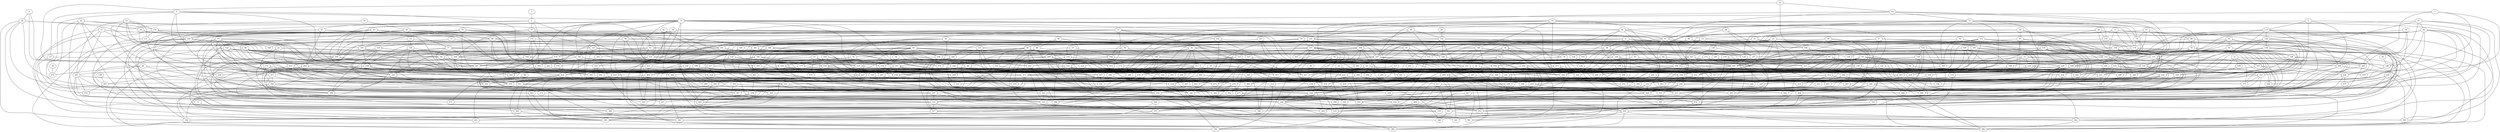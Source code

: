 strict graph "gnp_random_graph(400,0.015)" {
0;
1;
2;
3;
4;
5;
6;
7;
8;
9;
10;
11;
12;
13;
14;
15;
16;
17;
18;
19;
20;
21;
22;
23;
24;
25;
26;
27;
28;
29;
30;
31;
32;
33;
34;
35;
36;
37;
38;
39;
40;
41;
42;
43;
44;
45;
46;
47;
48;
49;
50;
51;
52;
53;
54;
55;
56;
57;
58;
59;
60;
61;
62;
63;
64;
65;
66;
67;
68;
69;
70;
71;
72;
73;
74;
75;
76;
77;
78;
79;
80;
81;
82;
83;
84;
85;
86;
87;
88;
89;
90;
91;
92;
93;
94;
95;
96;
97;
98;
99;
100;
101;
102;
103;
104;
105;
106;
107;
108;
109;
110;
111;
112;
113;
114;
115;
116;
117;
118;
119;
120;
121;
122;
123;
124;
125;
126;
127;
128;
129;
130;
131;
132;
133;
134;
135;
136;
137;
138;
139;
140;
141;
142;
143;
144;
145;
146;
147;
148;
149;
150;
151;
152;
153;
154;
155;
156;
157;
158;
159;
160;
161;
162;
163;
164;
165;
166;
167;
168;
169;
170;
171;
172;
173;
174;
175;
176;
177;
178;
179;
180;
181;
182;
183;
184;
185;
186;
187;
188;
189;
190;
191;
192;
193;
194;
195;
196;
197;
198;
199;
200;
201;
202;
203;
204;
205;
206;
207;
208;
209;
210;
211;
212;
213;
214;
215;
216;
217;
218;
219;
220;
221;
222;
223;
224;
225;
226;
227;
228;
229;
230;
231;
232;
233;
234;
235;
236;
237;
238;
239;
240;
241;
242;
243;
244;
245;
246;
247;
248;
249;
250;
251;
252;
253;
254;
255;
256;
257;
258;
259;
260;
261;
262;
263;
264;
265;
266;
267;
268;
269;
270;
271;
272;
273;
274;
275;
276;
277;
278;
279;
280;
281;
282;
283;
284;
285;
286;
287;
288;
289;
290;
291;
292;
293;
294;
295;
296;
297;
298;
299;
300;
301;
302;
303;
304;
305;
306;
307;
308;
309;
310;
311;
312;
313;
314;
315;
316;
317;
318;
319;
320;
321;
322;
323;
324;
325;
326;
327;
328;
329;
330;
331;
332;
333;
334;
335;
336;
337;
338;
339;
340;
341;
342;
343;
344;
345;
346;
347;
348;
349;
350;
351;
352;
353;
354;
355;
356;
357;
358;
359;
360;
361;
362;
363;
364;
365;
366;
367;
368;
369;
370;
371;
372;
373;
374;
375;
376;
377;
378;
379;
380;
381;
382;
383;
384;
385;
386;
387;
388;
389;
390;
391;
392;
393;
394;
395;
396;
397;
398;
399;
0 -- 326  [is_available=True, prob="1.0"];
0 -- 103  [is_available=True, prob="0.285953927267"];
0 -- 204  [is_available=True, prob="1.0"];
0 -- 141  [is_available=True, prob="1.0"];
0 -- 185  [is_available=True, prob="0.181769653288"];
0 -- 154  [is_available=True, prob="1.0"];
0 -- 94  [is_available=True, prob="0.928180218341"];
1 -- 2  [is_available=True, prob="1.0"];
2 -- 67  [is_available=True, prob="0.625856593053"];
2 -- 37  [is_available=True, prob="0.477421617891"];
2 -- 268  [is_available=True, prob="1.0"];
2 -- 307  [is_available=True, prob="0.272850790663"];
2 -- 340  [is_available=True, prob="1.0"];
3 -- 281  [is_available=True, prob="1.0"];
3 -- 26  [is_available=True, prob="0.659301426988"];
3 -- 276  [is_available=True, prob="0.600372327288"];
4 -- 97  [is_available=True, prob="0.990149889051"];
4 -- 143  [is_available=True, prob="0.13998103098"];
4 -- 284  [is_available=True, prob="0.61536366894"];
4 -- 329  [is_available=True, prob="0.818395078454"];
4 -- 113  [is_available=True, prob="0.544459704828"];
5 -- 27  [is_available=True, prob="0.334064603812"];
5 -- 71  [is_available=True, prob="0.219918281662"];
5 -- 266  [is_available=True, prob="0.512731181327"];
5 -- 397  [is_available=True, prob="1.0"];
5 -- 211  [is_available=True, prob="0.799331825899"];
5 -- 216  [is_available=True, prob="1.0"];
5 -- 283  [is_available=True, prob="1.0"];
6 -- 64  [is_available=True, prob="0.342042495396"];
6 -- 288  [is_available=True, prob="0.6078321791"];
6 -- 98  [is_available=True, prob="0.581330216849"];
6 -- 391  [is_available=True, prob="0.827207442542"];
6 -- 232  [is_available=True, prob="0.901172006913"];
6 -- 137  [is_available=True, prob="1.0"];
6 -- 311  [is_available=True, prob="0.404702866601"];
6 -- 370  [is_available=True, prob="0.145599001102"];
6 -- 183  [is_available=True, prob="0.770503480838"];
6 -- 93  [is_available=True, prob="0.584421660264"];
7 -- 186  [is_available=True, prob="0.308640683374"];
7 -- 300  [is_available=True, prob="0.074773766879"];
7 -- 318  [is_available=True, prob="0.805274294415"];
7 -- 71  [is_available=True, prob="1.0"];
8 -- 290  [is_available=True, prob="0.915089187496"];
8 -- 238  [is_available=True, prob="0.573792166001"];
8 -- 303  [is_available=True, prob="0.648717024302"];
8 -- 178  [is_available=True, prob="0.998195061177"];
8 -- 147  [is_available=True, prob="1.0"];
8 -- 53  [is_available=True, prob="0.229514071121"];
9 -- 360  [is_available=True, prob="0.674180554646"];
10 -- 267  [is_available=True, prob="0.00153800833441"];
10 -- 79  [is_available=True, prob="0.211538990387"];
10 -- 148  [is_available=True, prob="1.0"];
10 -- 245  [is_available=True, prob="0.193738535388"];
10 -- 278  [is_available=True, prob="0.531069528904"];
10 -- 343  [is_available=True, prob="1.0"];
10 -- 379  [is_available=True, prob="1.0"];
10 -- 28  [is_available=True, prob="1.0"];
10 -- 255  [is_available=True, prob="0.829164635501"];
11 -- 121  [is_available=True, prob="0.635415423074"];
11 -- 393  [is_available=True, prob="0.0154745544935"];
12 -- 101  [is_available=True, prob="0.170024795432"];
12 -- 102  [is_available=True, prob="0.314500459589"];
12 -- 137  [is_available=True, prob="0.816760822853"];
12 -- 139  [is_available=True, prob="0.981375260761"];
12 -- 368  [is_available=True, prob="0.871014586179"];
12 -- 86  [is_available=True, prob="0.0403202527673"];
12 -- 311  [is_available=True, prob="0.87724553486"];
12 -- 282  [is_available=True, prob="0.11288350509"];
12 -- 283  [is_available=True, prob="0.31488052715"];
13 -- 257  [is_available=True, prob="0.341122907965"];
13 -- 278  [is_available=True, prob="0.507451910364"];
13 -- 150  [is_available=True, prob="0.757360098832"];
13 -- 396  [is_available=True, prob="1.0"];
13 -- 207  [is_available=True, prob="1.0"];
13 -- 337  [is_available=True, prob="1.0"];
13 -- 370  [is_available=True, prob="1.0"];
13 -- 246  [is_available=True, prob="0.722594141635"];
13 -- 218  [is_available=True, prob="1.0"];
13 -- 253  [is_available=True, prob="1.0"];
14 -- 162  [is_available=True, prob="1.0"];
14 -- 211  [is_available=True, prob="0.41107801702"];
14 -- 72  [is_available=True, prob="0.0181175645433"];
14 -- 74  [is_available=True, prob="0.80570475542"];
14 -- 333  [is_available=True, prob="0.0215639205433"];
14 -- 275  [is_available=True, prob="0.668785403476"];
15 -- 162  [is_available=True, prob="0.0262921490251"];
15 -- 201  [is_available=True, prob="0.622211954245"];
15 -- 177  [is_available=True, prob="0.060411244839"];
15 -- 210  [is_available=True, prob="0.986861890118"];
15 -- 373  [is_available=True, prob="0.0940365867706"];
15 -- 285  [is_available=True, prob="1.0"];
16 -- 342  [is_available=True, prob="1.0"];
16 -- 39  [is_available=True, prob="0.0595970799133"];
17 -- 301  [is_available=True, prob="1.0"];
17 -- 77  [is_available=True, prob="0.0453167258724"];
17 -- 274  [is_available=True, prob="1.0"];
17 -- 374  [is_available=True, prob="1.0"];
17 -- 125  [is_available=True, prob="1.0"];
17 -- 94  [is_available=True, prob="0.153830345617"];
18 -- 128  [is_available=True, prob="0.717685772552"];
18 -- 305  [is_available=True, prob="0.761666887672"];
18 -- 366  [is_available=True, prob="0.58108377806"];
19 -- 64  [is_available=True, prob="1.0"];
19 -- 231  [is_available=True, prob="0.985119011869"];
19 -- 300  [is_available=True, prob="1.0"];
19 -- 243  [is_available=True, prob="1.0"];
19 -- 154  [is_available=True, prob="0.861943294087"];
19 -- 219  [is_available=True, prob="0.450170596048"];
19 -- 252  [is_available=True, prob="0.300606164046"];
19 -- 253  [is_available=True, prob="1.0"];
20 -- 360  [is_available=True, prob="0.731550400573"];
20 -- 353  [is_available=True, prob="0.23766933466"];
20 -- 259  [is_available=True, prob="0.519985835556"];
21 -- 168  [is_available=True, prob="0.598437408817"];
21 -- 209  [is_available=True, prob="0.679072814236"];
21 -- 130  [is_available=True, prob="0.734918079739"];
21 -- 220  [is_available=True, prob="0.0589973669778"];
21 -- 311  [is_available=True, prob="0.579761549517"];
22 -- 208  [is_available=True, prob="1.0"];
22 -- 342  [is_available=True, prob="1.0"];
22 -- 325  [is_available=True, prob="0.0303912656497"];
22 -- 158  [is_available=True, prob="0.88647921678"];
22 -- 263  [is_available=True, prob="0.262304964921"];
23 -- 308  [is_available=True, prob="0.666694524156"];
23 -- 100  [is_available=True, prob="0.816109374203"];
23 -- 175  [is_available=True, prob="1.0"];
24 -- 209  [is_available=True, prob="0.586737732951"];
24 -- 325  [is_available=True, prob="0.798447943551"];
25 -- 226  [is_available=True, prob="0.308520732153"];
25 -- 227  [is_available=True, prob="0.195400624427"];
25 -- 388  [is_available=True, prob="0.283689387412"];
25 -- 166  [is_available=True, prob="0.833176381478"];
25 -- 231  [is_available=True, prob="0.975148748292"];
25 -- 105  [is_available=True, prob="1.0"];
25 -- 175  [is_available=True, prob="0.0851985894466"];
25 -- 152  [is_available=True, prob="0.397417240613"];
25 -- 185  [is_available=True, prob="1.0"];
25 -- 239  [is_available=True, prob="0.386415419935"];
25 -- 221  [is_available=True, prob="0.636799564277"];
26 -- 385  [is_available=True, prob="0.0568341572374"];
26 -- 197  [is_available=True, prob="0.27906086685"];
26 -- 330  [is_available=True, prob="0.821850398363"];
26 -- 398  [is_available=True, prob="0.756182538572"];
26 -- 336  [is_available=True, prob="0.261859830537"];
26 -- 29  [is_available=True, prob="0.638373652149"];
27 -- 210  [is_available=True, prob="1.0"];
27 -- 394  [is_available=True, prob="1.0"];
28 -- 312  [is_available=True, prob="0.292787527648"];
28 -- 90  [is_available=True, prob="0.147278096949"];
28 -- 87  [is_available=True, prob="0.88607849719"];
29 -- 152  [is_available=True, prob="0.128162083599"];
29 -- 86  [is_available=True, prob="0.0199082523046"];
30 -- 88  [is_available=True, prob="0.362108931925"];
30 -- 139  [is_available=True, prob="0.103345492253"];
30 -- 366  [is_available=True, prob="0.653608675724"];
30 -- 54  [is_available=True, prob="0.672525220387"];
31 -- 280  [is_available=True, prob="0.0281577218882"];
31 -- 344  [is_available=True, prob="1.0"];
31 -- 355  [is_available=True, prob="0.882621845424"];
31 -- 199  [is_available=True, prob="0.337138723352"];
32 -- 279  [is_available=True, prob="0.538440016854"];
32 -- 107  [is_available=True, prob="1.0"];
32 -- 165  [is_available=True, prob="0.310990707564"];
32 -- 111  [is_available=True, prob="0.616016138668"];
33 -- 130  [is_available=True, prob="0.439757920721"];
33 -- 35  [is_available=True, prob="1.0"];
33 -- 393  [is_available=True, prob="1.0"];
33 -- 203  [is_available=True, prob="0.388614405837"];
33 -- 77  [is_available=True, prob="0.460065579879"];
33 -- 302  [is_available=True, prob="1.0"];
33 -- 115  [is_available=True, prob="0.0789682004982"];
33 -- 148  [is_available=True, prob="0.540136395754"];
33 -- 91  [is_available=True, prob="1.0"];
34 -- 60  [is_available=True, prob="0.0178240166808"];
35 -- 355  [is_available=True, prob="0.641499532911"];
35 -- 166  [is_available=True, prob="0.130864222886"];
35 -- 331  [is_available=True, prob="0.776810789935"];
35 -- 270  [is_available=True, prob="0.166607284508"];
35 -- 345  [is_available=True, prob="0.959573752372"];
36 -- 131  [is_available=True, prob="0.606596138186"];
36 -- 200  [is_available=True, prob="0.495991208265"];
36 -- 330  [is_available=True, prob="0.668197382406"];
36 -- 305  [is_available=True, prob="0.14630856501"];
36 -- 53  [is_available=True, prob="0.967936395447"];
36 -- 95  [is_available=True, prob="1.0"];
36 -- 223  [is_available=True, prob="0.248732540909"];
37 -- 295  [is_available=True, prob="0.724527895843"];
37 -- 205  [is_available=True, prob="0.0381296868797"];
37 -- 110  [is_available=True, prob="0.121630428057"];
37 -- 208  [is_available=True, prob="0.722456483218"];
37 -- 185  [is_available=True, prob="0.398972905596"];
38 -- 307  [is_available=True, prob="0.440207140433"];
39 -- 272  [is_available=True, prob="0.996317057388"];
39 -- 140  [is_available=True, prob="0.816064086396"];
39 -- 214  [is_available=True, prob="0.953882525963"];
39 -- 91  [is_available=True, prob="1.0"];
39 -- 124  [is_available=True, prob="0.532922220721"];
39 -- 285  [is_available=True, prob="0.39011756763"];
39 -- 255  [is_available=True, prob="0.619325193004"];
40 -- 41  [is_available=True, prob="0.11391589663"];
40 -- 313  [is_available=True, prob="0.457798440879"];
40 -- 247  [is_available=True, prob="0.54861778494"];
40 -- 85  [is_available=True, prob="0.711081097061"];
40 -- 153  [is_available=True, prob="0.483964821698"];
41 -- 168  [is_available=True, prob="1.0"];
41 -- 241  [is_available=True, prob="0.129880321721"];
41 -- 181  [is_available=True, prob="0.545816278782"];
41 -- 229  [is_available=True, prob="0.890391679629"];
42 -- 131  [is_available=True, prob="1.0"];
42 -- 133  [is_available=True, prob="0.706209844349"];
42 -- 364  [is_available=True, prob="0.0115384011034"];
42 -- 337  [is_available=True, prob="0.823519539129"];
42 -- 274  [is_available=True, prob="0.757753081929"];
42 -- 157  [is_available=True, prob="0.108608098359"];
42 -- 350  [is_available=True, prob="1.0"];
43 -- 296  [is_available=True, prob="1.0"];
43 -- 161  [is_available=True, prob="1.0"];
43 -- 245  [is_available=True, prob="0.867174356896"];
44 -- 176  [is_available=True, prob="0.320298727795"];
44 -- 97  [is_available=True, prob="0.925428576989"];
44 -- 107  [is_available=True, prob="0.360278557897"];
44 -- 236  [is_available=True, prob="0.639647412166"];
44 -- 254  [is_available=True, prob="0.582841807354"];
45 -- 129  [is_available=True, prob="0.327387337374"];
45 -- 300  [is_available=True, prob="0.224815958394"];
45 -- 239  [is_available=True, prob="0.753851613636"];
45 -- 50  [is_available=True, prob="1.0"];
45 -- 275  [is_available=True, prob="0.927341516426"];
45 -- 314  [is_available=True, prob="0.0448722274205"];
45 -- 156  [is_available=True, prob="0.11479610251"];
46 -- 160  [is_available=True, prob="0.358323335909"];
46 -- 164  [is_available=True, prob="1.0"];
46 -- 200  [is_available=True, prob="0.628888298915"];
46 -- 212  [is_available=True, prob="0.843217944603"];
46 -- 247  [is_available=True, prob="0.593324804691"];
46 -- 349  [is_available=True, prob="0.426191985643"];
47 -- 48  [is_available=True, prob="1.0"];
47 -- 153  [is_available=True, prob="0.192478827115"];
47 -- 60  [is_available=True, prob="1.0"];
47 -- 94  [is_available=True, prob="0.628400399294"];
47 -- 79  [is_available=True, prob="0.648942197185"];
48 -- 168  [is_available=True, prob="0.997137443531"];
48 -- 195  [is_available=True, prob="0.898029613003"];
48 -- 76  [is_available=True, prob="1.0"];
48 -- 325  [is_available=True, prob="1.0"];
49 -- 274  [is_available=True, prob="0.811836765833"];
50 -- 228  [is_available=True, prob="0.0414790900748"];
50 -- 188  [is_available=True, prob="1.0"];
51 -- 131  [is_available=True, prob="0.386620831408"];
51 -- 69  [is_available=True, prob="0.152493180325"];
51 -- 295  [is_available=True, prob="0.0386126212519"];
51 -- 237  [is_available=True, prob="0.72299409229"];
51 -- 399  [is_available=True, prob="0.79464748816"];
51 -- 305  [is_available=True, prob="0.746376074547"];
52 -- 65  [is_available=True, prob="0.423168144226"];
52 -- 196  [is_available=True, prob="1.0"];
52 -- 281  [is_available=True, prob="0.396142795252"];
53 -- 294  [is_available=True, prob="0.418008113297"];
53 -- 135  [is_available=True, prob="0.67490193293"];
53 -- 312  [is_available=True, prob="0.874580683591"];
53 -- 156  [is_available=True, prob="1.0"];
54 -- 162  [is_available=True, prob="1.0"];
54 -- 70  [is_available=True, prob="0.841225011984"];
54 -- 135  [is_available=True, prob="0.0231326213135"];
54 -- 297  [is_available=True, prob="0.907699834191"];
54 -- 170  [is_available=True, prob="1.0"];
54 -- 341  [is_available=True, prob="0.732422166061"];
54 -- 244  [is_available=True, prob="0.427923661118"];
54 -- 222  [is_available=True, prob="0.298452988332"];
54 -- 152  [is_available=True, prob="0.576142773265"];
54 -- 281  [is_available=True, prob="0.100813052338"];
54 -- 60  [is_available=True, prob="0.946562655637"];
54 -- 245  [is_available=True, prob="0.697238779617"];
55 -- 68  [is_available=True, prob="1.0"];
55 -- 133  [is_available=True, prob="0.00289715820426"];
55 -- 202  [is_available=True, prob="0.769385816574"];
55 -- 151  [is_available=True, prob="0.23192139443"];
55 -- 301  [is_available=True, prob="0.173340546792"];
55 -- 343  [is_available=True, prob="1.0"];
56 -- 226  [is_available=True, prob="1.0"];
56 -- 331  [is_available=True, prob="0.912305744095"];
56 -- 254  [is_available=True, prob="0.759952915356"];
56 -- 95  [is_available=True, prob="0.65726122759"];
57 -- 194  [is_available=True, prob="1.0"];
57 -- 293  [is_available=True, prob="0.530810879836"];
57 -- 390  [is_available=True, prob="1.0"];
58 -- 186  [is_available=True, prob="0.887297358203"];
59 -- 115  [is_available=True, prob="0.0446476396201"];
59 -- 70  [is_available=True, prob="1.0"];
59 -- 359  [is_available=True, prob="1.0"];
59 -- 210  [is_available=True, prob="0.965731795567"];
59 -- 307  [is_available=True, prob="0.1411298635"];
59 -- 123  [is_available=True, prob="0.0284607572508"];
59 -- 317  [is_available=True, prob="0.613391395377"];
60 -- 323  [is_available=True, prob="0.422863036271"];
60 -- 263  [is_available=True, prob="1.0"];
60 -- 116  [is_available=True, prob="0.49996636006"];
60 -- 277  [is_available=True, prob="1.0"];
60 -- 247  [is_available=True, prob="0.741481281958"];
60 -- 380  [is_available=True, prob="0.675627465443"];
61 -- 288  [is_available=True, prob="0.831360934782"];
61 -- 316  [is_available=True, prob="0.300193831569"];
61 -- 350  [is_available=True, prob="0.470810735008"];
62 -- 194  [is_available=True, prob="0.966517229803"];
62 -- 180  [is_available=True, prob="0.53145478586"];
62 -- 238  [is_available=True, prob="0.802882027644"];
62 -- 198  [is_available=True, prob="1.0"];
63 -- 200  [is_available=True, prob="0.199650117993"];
63 -- 170  [is_available=True, prob="0.866555430063"];
63 -- 363  [is_available=True, prob="0.929020229223"];
63 -- 210  [is_available=True, prob="0.932266737471"];
63 -- 181  [is_available=True, prob="1.0"];
63 -- 86  [is_available=True, prob="0.755533750897"];
63 -- 285  [is_available=True, prob="0.643205885088"];
63 -- 351  [is_available=True, prob="0.471506708307"];
64 -- 329  [is_available=True, prob="0.19533473218"];
64 -- 243  [is_available=True, prob="0.157862616473"];
65 -- 97  [is_available=True, prob="0.373459076892"];
65 -- 164  [is_available=True, prob="0.935779928399"];
65 -- 73  [is_available=True, prob="1.0"];
65 -- 228  [is_available=True, prob="0.817713447018"];
65 -- 319  [is_available=True, prob="0.161949336372"];
66 -- 234  [is_available=True, prob="1.0"];
66 -- 367  [is_available=True, prob="1.0"];
66 -- 274  [is_available=True, prob="0.110213271321"];
66 -- 239  [is_available=True, prob="0.313246376237"];
67 -- 262  [is_available=True, prob="1.0"];
67 -- 135  [is_available=True, prob="0.515127441466"];
67 -- 395  [is_available=True, prob="0.978555571227"];
67 -- 140  [is_available=True, prob="0.215106445259"];
67 -- 174  [is_available=True, prob="0.012303285349"];
67 -- 116  [is_available=True, prob="0.346836517776"];
68 -- 320  [is_available=True, prob="0.298848805992"];
68 -- 200  [is_available=True, prob="0.976481895729"];
68 -- 393  [is_available=True, prob="0.667337273672"];
68 -- 106  [is_available=True, prob="0.897596010287"];
68 -- 212  [is_available=True, prob="1.0"];
68 -- 202  [is_available=True, prob="0.6455218973"];
68 -- 94  [is_available=True, prob="0.570573684399"];
68 -- 223  [is_available=True, prob="0.804805502252"];
69 -- 352  [is_available=True, prob="0.403743465146"];
69 -- 193  [is_available=True, prob="1.0"];
69 -- 356  [is_available=True, prob="1.0"];
69 -- 225  [is_available=True, prob="0.97655454724"];
69 -- 308  [is_available=True, prob="0.817487071744"];
69 -- 86  [is_available=True, prob="0.833539373685"];
69 -- 186  [is_available=True, prob="0.863895150147"];
69 -- 155  [is_available=True, prob="0.474930982133"];
69 -- 287  [is_available=True, prob="1.0"];
70 -- 385  [is_available=True, prob="0.655023103502"];
70 -- 250  [is_available=True, prob="1.0"];
70 -- 229  [is_available=True, prob="1.0"];
71 -- 99  [is_available=True, prob="0.57683827231"];
71 -- 292  [is_available=True, prob="1.0"];
71 -- 262  [is_available=True, prob="0.284741341953"];
71 -- 275  [is_available=True, prob="0.748600162809"];
71 -- 265  [is_available=True, prob="0.483768512868"];
71 -- 234  [is_available=True, prob="0.987565971105"];
71 -- 108  [is_available=True, prob="0.77340668886"];
71 -- 178  [is_available=True, prob="0.543546034763"];
71 -- 195  [is_available=True, prob="0.854844670348"];
71 -- 84  [is_available=True, prob="0.242151037544"];
71 -- 268  [is_available=True, prob="0.523556919201"];
71 -- 376  [is_available=True, prob="1.0"];
71 -- 219  [is_available=True, prob="0.815258012617"];
71 -- 286  [is_available=True, prob="0.93613602945"];
71 -- 293  [is_available=True, prob="0.0977387738945"];
72 -- 193  [is_available=True, prob="0.0029443618893"];
72 -- 271  [is_available=True, prob="1.0"];
72 -- 177  [is_available=True, prob="1.0"];
72 -- 82  [is_available=True, prob="1.0"];
72 -- 286  [is_available=True, prob="1.0"];
73 -- 235  [is_available=True, prob="0.902061780766"];
73 -- 228  [is_available=True, prob="0.49006673602"];
73 -- 165  [is_available=True, prob="0.50874514242"];
73 -- 362  [is_available=True, prob="1.0"];
73 -- 139  [is_available=True, prob="0.110563176817"];
73 -- 79  [is_available=True, prob="0.822304698162"];
73 -- 176  [is_available=True, prob="1.0"];
73 -- 147  [is_available=True, prob="0.003070314887"];
73 -- 84  [is_available=True, prob="0.0226130193133"];
73 -- 245  [is_available=True, prob="0.124249577462"];
73 -- 125  [is_available=True, prob="0.0181277850164"];
74 -- 163  [is_available=True, prob="1.0"];
74 -- 266  [is_available=True, prob="0.739318992606"];
74 -- 303  [is_available=True, prob="0.897129325532"];
74 -- 144  [is_available=True, prob="0.192780734746"];
74 -- 246  [is_available=True, prob="1.0"];
74 -- 157  [is_available=True, prob="0.916462064815"];
75 -- 97  [is_available=True, prob="0.159129070414"];
75 -- 195  [is_available=True, prob="0.350170332749"];
75 -- 229  [is_available=True, prob="0.823594978082"];
75 -- 161  [is_available=True, prob="0.525026431936"];
75 -- 363  [is_available=True, prob="0.929534081921"];
75 -- 365  [is_available=True, prob="0.86529846971"];
75 -- 312  [is_available=True, prob="1.0"];
76 -- 130  [is_available=True, prob="0.328752071586"];
76 -- 135  [is_available=True, prob="0.653033701695"];
76 -- 137  [is_available=True, prob="0.488972127246"];
76 -- 362  [is_available=True, prob="0.97372635938"];
76 -- 237  [is_available=True, prob="0.26166043518"];
77 -- 99  [is_available=True, prob="0.0612195393565"];
77 -- 234  [is_available=True, prob="0.589970390424"];
77 -- 333  [is_available=True, prob="0.661725323529"];
77 -- 286  [is_available=True, prob="1.0"];
77 -- 219  [is_available=True, prob="0.295204055343"];
77 -- 190  [is_available=True, prob="0.858353733633"];
78 -- 312  [is_available=True, prob="0.0697233157072"];
78 -- 352  [is_available=True, prob="0.588134721562"];
78 -- 101  [is_available=True, prob="0.834436835846"];
78 -- 390  [is_available=True, prob="1.0"];
79 -- 162  [is_available=True, prob="1.0"];
79 -- 178  [is_available=True, prob="0.789133095241"];
79 -- 201  [is_available=True, prob="0.943975867887"];
80 -- 104  [is_available=True, prob="0.538594952815"];
80 -- 194  [is_available=True, prob="1.0"];
80 -- 187  [is_available=True, prob="1.0"];
80 -- 124  [is_available=True, prob="0.745597868155"];
81 -- 380  [is_available=True, prob="0.96754069052"];
81 -- 267  [is_available=True, prob="0.735745795932"];
81 -- 140  [is_available=True, prob="0.00839431196241"];
81 -- 397  [is_available=True, prob="0.180933914999"];
81 -- 326  [is_available=True, prob="0.89559685219"];
82 -- 219  [is_available=True, prob="0.24726543542"];
82 -- 230  [is_available=True, prob="0.864188828876"];
82 -- 327  [is_available=True, prob="0.559203210411"];
83 -- 129  [is_available=True, prob="0.599346990859"];
83 -- 197  [is_available=True, prob="0.564077245155"];
83 -- 198  [is_available=True, prob="0.176177223341"];
83 -- 289  [is_available=True, prob="0.849614225291"];
83 -- 330  [is_available=True, prob="0.362350379047"];
83 -- 396  [is_available=True, prob="0.865144332317"];
83 -- 237  [is_available=True, prob="1.0"];
83 -- 209  [is_available=True, prob="0.618875534836"];
83 -- 278  [is_available=True, prob="0.185053352906"];
83 -- 283  [is_available=True, prob="0.72475022525"];
84 -- 288  [is_available=True, prob="1.0"];
84 -- 97  [is_available=True, prob="1.0"];
84 -- 386  [is_available=True, prob="0.928461136795"];
84 -- 357  [is_available=True, prob="0.333368917702"];
84 -- 108  [is_available=True, prob="1.0"];
84 -- 233  [is_available=True, prob="1.0"];
85 -- 291  [is_available=True, prob="0.407711246034"];
85 -- 266  [is_available=True, prob="0.504705061234"];
85 -- 109  [is_available=True, prob="0.700180912954"];
85 -- 206  [is_available=True, prob="0.0984030876962"];
85 -- 387  [is_available=True, prob="1.0"];
86 -- 161  [is_available=True, prob="0.44581355079"];
86 -- 163  [is_available=True, prob="0.346649854694"];
86 -- 201  [is_available=True, prob="0.255615813298"];
86 -- 394  [is_available=True, prob="1.0"];
86 -- 316  [is_available=True, prob="0.735686817671"];
86 -- 159  [is_available=True, prob="0.205326382291"];
87 -- 280  [is_available=True, prob="0.844397237229"];
87 -- 164  [is_available=True, prob="1.0"];
87 -- 154  [is_available=True, prob="0.643301979183"];
87 -- 174  [is_available=True, prob="0.0560586619378"];
88 -- 120  [is_available=True, prob="0.156724586889"];
88 -- 395  [is_available=True, prob="0.264375789485"];
88 -- 205  [is_available=True, prob="0.250581162642"];
88 -- 317  [is_available=True, prob="0.871059306206"];
89 -- 124  [is_available=True, prob="0.160849507078"];
90 -- 388  [is_available=True, prob="0.520701853388"];
90 -- 196  [is_available=True, prob="1.0"];
90 -- 98  [is_available=True, prob="1.0"];
90 -- 147  [is_available=True, prob="1.0"];
91 -- 170  [is_available=True, prob="0.242579118058"];
91 -- 309  [is_available=True, prob="0.647612147315"];
91 -- 183  [is_available=True, prob="1.0"];
91 -- 184  [is_available=True, prob="0.152695145358"];
91 -- 189  [is_available=True, prob="0.858701453753"];
92 -- 192  [is_available=True, prob="0.948569341044"];
92 -- 226  [is_available=True, prob="0.243132717615"];
92 -- 207  [is_available=True, prob="1.0"];
93 -- 273  [is_available=True, prob="1.0"];
93 -- 186  [is_available=True, prob="0.475762197741"];
93 -- 242  [is_available=True, prob="1.0"];
94 -- 321  [is_available=True, prob="0.288938250064"];
94 -- 290  [is_available=True, prob="0.690559625791"];
94 -- 300  [is_available=True, prob="0.329716783437"];
94 -- 311  [is_available=True, prob="0.506212905178"];
95 -- 108  [is_available=True, prob="0.828662741249"];
95 -- 399  [is_available=True, prob="0.234340461576"];
95 -- 213  [is_available=True, prob="0.31444490258"];
95 -- 374  [is_available=True, prob="1.0"];
95 -- 319  [is_available=True, prob="0.372490420093"];
95 -- 190  [is_available=True, prob="0.760550505425"];
95 -- 127  [is_available=True, prob="0.603813173512"];
96 -- 359  [is_available=True, prob="1.0"];
96 -- 351  [is_available=True, prob="0.590368988951"];
97 -- 160  [is_available=True, prob="1.0"];
97 -- 323  [is_available=True, prob="0.209986522112"];
97 -- 165  [is_available=True, prob="0.680402338779"];
97 -- 296  [is_available=True, prob="1.0"];
97 -- 106  [is_available=True, prob="0.172969959434"];
97 -- 305  [is_available=True, prob="1.0"];
98 -- 258  [is_available=True, prob="1.0"];
98 -- 271  [is_available=True, prob="0.657725142983"];
98 -- 144  [is_available=True, prob="0.702019516525"];
98 -- 145  [is_available=True, prob="1.0"];
98 -- 159  [is_available=True, prob="0.0603827817185"];
99 -- 193  [is_available=True, prob="0.046274200837"];
99 -- 387  [is_available=True, prob="0.166298483948"];
99 -- 101  [is_available=True, prob="0.212368038217"];
99 -- 358  [is_available=True, prob="1.0"];
99 -- 330  [is_available=True, prob="0.964972767486"];
99 -- 239  [is_available=True, prob="0.166080211746"];
99 -- 154  [is_available=True, prob="0.105233312199"];
99 -- 316  [is_available=True, prob="0.436700297139"];
100 -- 258  [is_available=True, prob="0.897118689176"];
100 -- 227  [is_available=True, prob="0.126012817755"];
100 -- 389  [is_available=True, prob="0.953554968473"];
100 -- 208  [is_available=True, prob="0.240524071356"];
100 -- 370  [is_available=True, prob="0.168421825859"];
101 -- 295  [is_available=True, prob="0.774952562125"];
101 -- 327  [is_available=True, prob="1.0"];
101 -- 108  [is_available=True, prob="0.070652601159"];
101 -- 239  [is_available=True, prob="0.645537006496"];
101 -- 204  [is_available=True, prob="1.0"];
101 -- 245  [is_available=True, prob="0.827263587296"];
101 -- 361  [is_available=True, prob="0.522093055441"];
101 -- 249  [is_available=True, prob="0.23367464505"];
101 -- 396  [is_available=True, prob="0.0155032315145"];
101 -- 381  [is_available=True, prob="0.625705539324"];
102 -- 104  [is_available=True, prob="0.970403952014"];
102 -- 265  [is_available=True, prob="0.0315269181059"];
102 -- 318  [is_available=True, prob="0.598668671202"];
102 -- 174  [is_available=True, prob="0.0854701958822"];
103 -- 392  [is_available=True, prob="0.667678076088"];
103 -- 258  [is_available=True, prob="0.177118069861"];
103 -- 259  [is_available=True, prob="0.334120570134"];
103 -- 158  [is_available=True, prob="1.0"];
104 -- 289  [is_available=True, prob="0.722677290425"];
104 -- 292  [is_available=True, prob="0.692891834042"];
104 -- 361  [is_available=True, prob="0.00163139877173"];
104 -- 139  [is_available=True, prob="0.184530119921"];
104 -- 204  [is_available=True, prob="0.0419959696293"];
104 -- 239  [is_available=True, prob="0.660611612111"];
104 -- 210  [is_available=True, prob="0.465843714647"];
105 -- 208  [is_available=True, prob="0.489671040266"];
106 -- 209  [is_available=True, prob="1.0"];
106 -- 337  [is_available=True, prob="0.138460646764"];
106 -- 249  [is_available=True, prob="1.0"];
106 -- 383  [is_available=True, prob="0.615231784786"];
107 -- 321  [is_available=True, prob="0.9309355127"];
107 -- 168  [is_available=True, prob="1.0"];
107 -- 310  [is_available=True, prob="1.0"];
107 -- 253  [is_available=True, prob="1.0"];
108 -- 394  [is_available=True, prob="0.443930647099"];
109 -- 169  [is_available=True, prob="1.0"];
109 -- 302  [is_available=True, prob="0.832587658204"];
109 -- 209  [is_available=True, prob="1.0"];
109 -- 245  [is_available=True, prob="0.800218942724"];
109 -- 159  [is_available=True, prob="0.518890676249"];
110 -- 111  [is_available=True, prob="0.290107057465"];
110 -- 114  [is_available=True, prob="1.0"];
110 -- 309  [is_available=True, prob="0.998787694801"];
110 -- 343  [is_available=True, prob="1.0"];
110 -- 250  [is_available=True, prob="0.0647764830086"];
110 -- 158  [is_available=True, prob="1.0"];
111 -- 270  [is_available=True, prob="0.405052733287"];
111 -- 147  [is_available=True, prob="0.70218248482"];
111 -- 280  [is_available=True, prob="0.507381321783"];
111 -- 382  [is_available=True, prob="0.536503932899"];
111 -- 341  [is_available=True, prob="0.0218635901581"];
112 -- 115  [is_available=True, prob="0.105746008346"];
112 -- 361  [is_available=True, prob="1.0"];
112 -- 175  [is_available=True, prob="0.824854570214"];
112 -- 242  [is_available=True, prob="0.564689506639"];
112 -- 307  [is_available=True, prob="0.541457417115"];
112 -- 380  [is_available=True, prob="0.0713177070439"];
112 -- 286  [is_available=True, prob="0.245024608384"];
113 -- 128  [is_available=True, prob="0.643327685601"];
113 -- 193  [is_available=True, prob="0.0923702444465"];
113 -- 130  [is_available=True, prob="0.583090063566"];
113 -- 259  [is_available=True, prob="0.177581246995"];
113 -- 164  [is_available=True, prob="0.980415718098"];
113 -- 362  [is_available=True, prob="0.99634159175"];
113 -- 399  [is_available=True, prob="0.330463571223"];
113 -- 313  [is_available=True, prob="0.977550986407"];
114 -- 130  [is_available=True, prob="0.716388268552"];
114 -- 392  [is_available=True, prob="1.0"];
114 -- 394  [is_available=True, prob="1.0"];
114 -- 306  [is_available=True, prob="0.829659883206"];
114 -- 147  [is_available=True, prob="0.344388974606"];
114 -- 180  [is_available=True, prob="0.996061080397"];
114 -- 379  [is_available=True, prob="0.986594094967"];
115 -- 155  [is_available=True, prob="0.614661367104"];
115 -- 392  [is_available=True, prob="0.536127135049"];
115 -- 234  [is_available=True, prob="1.0"];
115 -- 395  [is_available=True, prob="0.513159821631"];
115 -- 333  [is_available=True, prob="0.696352316989"];
115 -- 239  [is_available=True, prob="1.0"];
115 -- 273  [is_available=True, prob="0.348143469506"];
115 -- 211  [is_available=True, prob="0.570661776618"];
115 -- 251  [is_available=True, prob="0.402043746027"];
116 -- 338  [is_available=True, prob="0.1295235383"];
116 -- 350  [is_available=True, prob="0.145199611098"];
117 -- 265  [is_available=True, prob="0.697667134613"];
117 -- 391  [is_available=True, prob="0.660422733638"];
117 -- 276  [is_available=True, prob="0.327492835772"];
117 -- 353  [is_available=True, prob="1.0"];
117 -- 308  [is_available=True, prob="0.198296685635"];
118 -- 177  [is_available=True, prob="0.06697794539"];
118 -- 354  [is_available=True, prob="1.0"];
118 -- 157  [is_available=True, prob="0.512510679895"];
118 -- 190  [is_available=True, prob="0.605002596297"];
118 -- 341  [is_available=True, prob="1.0"];
119 -- 291  [is_available=True, prob="0.0318698536133"];
119 -- 260  [is_available=True, prob="0.3204601255"];
119 -- 231  [is_available=True, prob="0.382743487386"];
119 -- 304  [is_available=True, prob="0.810504516545"];
119 -- 184  [is_available=True, prob="1.0"];
119 -- 275  [is_available=True, prob="0.713460012926"];
119 -- 120  [is_available=True, prob="0.549075225199"];
120 -- 212  [is_available=True, prob="0.290778684831"];
120 -- 134  [is_available=True, prob="0.0920999492128"];
121 -- 232  [is_available=True, prob="0.101721852924"];
121 -- 162  [is_available=True, prob="0.524741558008"];
121 -- 194  [is_available=True, prob="0.386405559772"];
121 -- 394  [is_available=True, prob="0.175638761028"];
122 -- 296  [is_available=True, prob="0.946552764309"];
122 -- 138  [is_available=True, prob="0.0329171119735"];
122 -- 172  [is_available=True, prob="0.826424712755"];
122 -- 397  [is_available=True, prob="0.294581808483"];
122 -- 175  [is_available=True, prob="0.604121133478"];
122 -- 338  [is_available=True, prob="0.335960718827"];
122 -- 266  [is_available=True, prob="0.0492754836518"];
122 -- 190  [is_available=True, prob="0.654647727117"];
123 -- 294  [is_available=True, prob="0.953032941949"];
123 -- 235  [is_available=True, prob="0.897050934651"];
123 -- 340  [is_available=True, prob="0.816873567708"];
123 -- 186  [is_available=True, prob="0.0884875275695"];
123 -- 221  [is_available=True, prob="1.0"];
124 -- 161  [is_available=True, prob="0.698012054729"];
124 -- 379  [is_available=True, prob="0.747507028931"];
124 -- 166  [is_available=True, prob="1.0"];
124 -- 271  [is_available=True, prob="0.238667810483"];
124 -- 277  [is_available=True, prob="0.124653999896"];
124 -- 153  [is_available=True, prob="1.0"];
124 -- 249  [is_available=True, prob="1.0"];
125 -- 196  [is_available=True, prob="0.379781050045"];
125 -- 388  [is_available=True, prob="0.816601264271"];
125 -- 334  [is_available=True, prob="0.99749235476"];
125 -- 178  [is_available=True, prob="0.0956404268196"];
125 -- 147  [is_available=True, prob="1.0"];
125 -- 260  [is_available=True, prob="0.742401936088"];
126 -- 137  [is_available=True, prob="1.0"];
126 -- 167  [is_available=True, prob="0.973017866476"];
127 -- 193  [is_available=True, prob="0.232664058233"];
127 -- 231  [is_available=True, prob="1.0"];
127 -- 366  [is_available=True, prob="0.586287750459"];
127 -- 242  [is_available=True, prob="0.329934168926"];
127 -- 270  [is_available=True, prob="0.042725885761"];
128 -- 258  [is_available=True, prob="0.744755856012"];
128 -- 356  [is_available=True, prob="0.0460436997981"];
128 -- 136  [is_available=True, prob="0.0717316395905"];
128 -- 244  [is_available=True, prob="0.327579233247"];
128 -- 310  [is_available=True, prob="1.0"];
128 -- 220  [is_available=True, prob="0.0658569133115"];
129 -- 252  [is_available=True, prob="1.0"];
130 -- 202  [is_available=True, prob="1.0"];
130 -- 338  [is_available=True, prob="0.122260084239"];
130 -- 143  [is_available=True, prob="0.305586819732"];
131 -- 163  [is_available=True, prob="0.750305714372"];
131 -- 361  [is_available=True, prob="0.537449461848"];
131 -- 394  [is_available=True, prob="0.82436018926"];
131 -- 319  [is_available=True, prob="0.802628747316"];
132 -- 168  [is_available=True, prob="1.0"];
132 -- 201  [is_available=True, prob="0.41605093218"];
132 -- 355  [is_available=True, prob="0.539391735317"];
133 -- 162  [is_available=True, prob="1.0"];
133 -- 326  [is_available=True, prob="1.0"];
133 -- 360  [is_available=True, prob="0.123871081467"];
133 -- 140  [is_available=True, prob="0.816002718443"];
133 -- 151  [is_available=True, prob="0.712579882783"];
134 -- 299  [is_available=True, prob="0.106338823848"];
134 -- 235  [is_available=True, prob="1.0"];
134 -- 206  [is_available=True, prob="0.281103502396"];
135 -- 322  [is_available=True, prob="0.326620315414"];
135 -- 340  [is_available=True, prob="1.0"];
136 -- 304  [is_available=True, prob="1.0"];
136 -- 339  [is_available=True, prob="1.0"];
136 -- 293  [is_available=True, prob="0.75945423789"];
136 -- 175  [is_available=True, prob="0.497062278295"];
137 -- 297  [is_available=True, prob="1.0"];
137 -- 219  [is_available=True, prob="0.29327346958"];
138 -- 259  [is_available=True, prob="0.503790119258"];
138 -- 165  [is_available=True, prob="0.568217916548"];
138 -- 398  [is_available=True, prob="0.825208130602"];
138 -- 305  [is_available=True, prob="0.264324626206"];
138 -- 243  [is_available=True, prob="1.0"];
138 -- 213  [is_available=True, prob="0.885770042776"];
138 -- 216  [is_available=True, prob="1.0"];
138 -- 185  [is_available=True, prob="0.489515598903"];
138 -- 218  [is_available=True, prob="0.123692204089"];
139 -- 329  [is_available=True, prob="1.0"];
139 -- 185  [is_available=True, prob="1.0"];
140 -- 320  [is_available=True, prob="0.0669157973151"];
140 -- 385  [is_available=True, prob="0.824084419789"];
140 -- 388  [is_available=True, prob="0.145190172466"];
140 -- 262  [is_available=True, prob="0.840037648963"];
140 -- 144  [is_available=True, prob="1.0"];
140 -- 195  [is_available=True, prob="0.628951432973"];
140 -- 325  [is_available=True, prob="0.325150569007"];
141 -- 365  [is_available=True, prob="0.243711659375"];
142 -- 352  [is_available=True, prob="0.882417889283"];
142 -- 325  [is_available=True, prob="0.960017568038"];
142 -- 270  [is_available=True, prob="0.406144617166"];
142 -- 212  [is_available=True, prob="0.321099496129"];
142 -- 247  [is_available=True, prob="0.586735945252"];
142 -- 283  [is_available=True, prob="0.595206715473"];
143 -- 353  [is_available=True, prob="1.0"];
143 -- 233  [is_available=True, prob="0.0853276549079"];
143 -- 398  [is_available=True, prob="0.720526648633"];
143 -- 275  [is_available=True, prob="0.779106661881"];
144 -- 388  [is_available=True, prob="0.905325581917"];
145 -- 280  [is_available=True, prob="0.583527049954"];
145 -- 307  [is_available=True, prob="0.176133868913"];
145 -- 322  [is_available=True, prob="1.0"];
145 -- 231  [is_available=True, prob="1.0"];
146 -- 323  [is_available=True, prob="1.0"];
146 -- 234  [is_available=True, prob="0.59048022407"];
146 -- 267  [is_available=True, prob="0.221524537509"];
147 -- 162  [is_available=True, prob="0.582127313739"];
147 -- 291  [is_available=True, prob="1.0"];
147 -- 261  [is_available=True, prob="0.254218510754"];
147 -- 299  [is_available=True, prob="0.251570952666"];
147 -- 365  [is_available=True, prob="0.79970199478"];
147 -- 272  [is_available=True, prob="0.670450623072"];
147 -- 311  [is_available=True, prob="1.0"];
148 -- 167  [is_available=True, prob="0.0847756692704"];
148 -- 364  [is_available=True, prob="0.570916365228"];
148 -- 221  [is_available=True, prob="0.013825446762"];
148 -- 370  [is_available=True, prob="0.513052449849"];
148 -- 180  [is_available=True, prob="0.59666915976"];
148 -- 311  [is_available=True, prob="0.912595107833"];
148 -- 316  [is_available=True, prob="0.548399326138"];
148 -- 298  [is_available=True, prob="0.29666843244"];
149 -- 367  [is_available=True, prob="0.499952679978"];
150 -- 261  [is_available=True, prob="0.868330647955"];
150 -- 392  [is_available=True, prob="0.228148866029"];
150 -- 171  [is_available=True, prob="0.77021450963"];
150 -- 371  [is_available=True, prob="0.976027408131"];
150 -- 213  [is_available=True, prob="1.0"];
150 -- 153  [is_available=True, prob="0.60295845462"];
150 -- 382  [is_available=True, prob="0.996151212287"];
151 -- 256  [is_available=True, prob="0.172242925783"];
151 -- 345  [is_available=True, prob="1.0"];
151 -- 349  [is_available=True, prob="0.169234902324"];
152 -- 193  [is_available=True, prob="0.123763528853"];
152 -- 276  [is_available=True, prob="0.77336523526"];
152 -- 279  [is_available=True, prob="0.682339062253"];
153 -- 384  [is_available=True, prob="0.0283357150217"];
153 -- 290  [is_available=True, prob="1.0"];
153 -- 169  [is_available=True, prob="0.44232199014"];
153 -- 184  [is_available=True, prob="0.60783297001"];
153 -- 318  [is_available=True, prob="0.703199298763"];
154 -- 320  [is_available=True, prob="1.0"];
154 -- 168  [is_available=True, prob="1.0"];
154 -- 284  [is_available=True, prob="0.471646706384"];
154 -- 237  [is_available=True, prob="1.0"];
154 -- 369  [is_available=True, prob="0.169586718509"];
154 -- 252  [is_available=True, prob="0.811287138689"];
155 -- 239  [is_available=True, prob="0.587521042867"];
155 -- 197  [is_available=True, prob="0.91823352674"];
156 -- 214  [is_available=True, prob="0.3835089493"];
156 -- 358  [is_available=True, prob="0.627504916415"];
156 -- 295  [is_available=True, prob="0.897192516888"];
156 -- 297  [is_available=True, prob="1.0"];
156 -- 327  [is_available=True, prob="0.463090141241"];
156 -- 208  [is_available=True, prob="0.665413664443"];
156 -- 246  [is_available=True, prob="0.628149404386"];
157 -- 256  [is_available=True, prob="0.312656249782"];
157 -- 226  [is_available=True, prob="1.0"];
157 -- 314  [is_available=True, prob="1.0"];
157 -- 350  [is_available=True, prob="1.0"];
158 -- 197  [is_available=True, prob="0.463121363365"];
158 -- 356  [is_available=True, prob="0.325358254798"];
159 -- 320  [is_available=True, prob="0.844157514852"];
159 -- 357  [is_available=True, prob="1.0"];
159 -- 358  [is_available=True, prob="0.299760272639"];
159 -- 210  [is_available=True, prob="0.956525935225"];
159 -- 245  [is_available=True, prob="0.45557646204"];
159 -- 376  [is_available=True, prob="0.083908004525"];
159 -- 185  [is_available=True, prob="0.521035271658"];
159 -- 378  [is_available=True, prob="0.960466173763"];
160 -- 227  [is_available=True, prob="0.350696013381"];
160 -- 263  [is_available=True, prob="0.419846410216"];
160 -- 235  [is_available=True, prob="0.119913264361"];
160 -- 191  [is_available=True, prob="0.630062657608"];
160 -- 223  [is_available=True, prob="0.483375443825"];
161 -- 166  [is_available=True, prob="0.126435143056"];
161 -- 263  [is_available=True, prob="0.46745756909"];
161 -- 220  [is_available=True, prob="0.201668600433"];
161 -- 179  [is_available=True, prob="0.104917432038"];
161 -- 372  [is_available=True, prob="0.507539293468"];
161 -- 215  [is_available=True, prob="0.681944351381"];
161 -- 376  [is_available=True, prob="0.435113161259"];
162 -- 396  [is_available=True, prob="0.287109247665"];
162 -- 350  [is_available=True, prob="1.0"];
163 -- 202  [is_available=True, prob="0.196162215944"];
163 -- 343  [is_available=True, prob="0.633041635701"];
164 -- 329  [is_available=True, prob="1.0"];
164 -- 311  [is_available=True, prob="0.862141389477"];
164 -- 239  [is_available=True, prob="0.226830906681"];
164 -- 189  [is_available=True, prob="0.588254237066"];
165 -- 395  [is_available=True, prob="0.365332664817"];
165 -- 172  [is_available=True, prob="0.172372707782"];
165 -- 276  [is_available=True, prob="0.972360345796"];
166 -- 192  [is_available=True, prob="1.0"];
166 -- 379  [is_available=True, prob="0.258382339296"];
167 -- 327  [is_available=True, prob="1.0"];
167 -- 381  [is_available=True, prob="0.145249291845"];
167 -- 245  [is_available=True, prob="0.200846262712"];
167 -- 344  [is_available=True, prob="0.501765234966"];
167 -- 221  [is_available=True, prob="0.780632614793"];
168 -- 240  [is_available=True, prob="0.00247944597064"];
168 -- 280  [is_available=True, prob="0.808806100408"];
169 -- 312  [is_available=True, prob="0.512423886116"];
169 -- 235  [is_available=True, prob="0.812989254613"];
170 -- 174  [is_available=True, prob="0.840738334927"];
170 -- 273  [is_available=True, prob="1.0"];
170 -- 281  [is_available=True, prob="1.0"];
171 -- 241  [is_available=True, prob="0.0493549759683"];
171 -- 370  [is_available=True, prob="0.887127604856"];
171 -- 237  [is_available=True, prob="1.0"];
171 -- 325  [is_available=True, prob="0.572692751958"];
172 -- 383  [is_available=True, prob="1.0"];
173 -- 185  [is_available=True, prob="0.0151605439343"];
173 -- 228  [is_available=True, prob="0.492358898478"];
173 -- 193  [is_available=True, prob="0.370995367454"];
174 -- 234  [is_available=True, prob="0.234649782102"];
175 -- 304  [is_available=True, prob="0.985032831695"];
175 -- 228  [is_available=True, prob="0.10713008941"];
175 -- 331  [is_available=True, prob="1.0"];
175 -- 341  [is_available=True, prob="1.0"];
175 -- 380  [is_available=True, prob="0.49146221436"];
176 -- 345  [is_available=True, prob="0.650482960989"];
176 -- 263  [is_available=True, prob="0.507510907028"];
177 -- 257  [is_available=True, prob="0.801691797568"];
177 -- 311  [is_available=True, prob="0.625097193581"];
178 -- 230  [is_available=True, prob="0.53092001586"];
178 -- 392  [is_available=True, prob="0.77882971338"];
178 -- 179  [is_available=True, prob="1.0"];
178 -- 188  [is_available=True, prob="1.0"];
179 -- 225  [is_available=True, prob="0.737906310491"];
179 -- 296  [is_available=True, prob="0.96411435323"];
179 -- 252  [is_available=True, prob="0.185156770114"];
179 -- 317  [is_available=True, prob="0.452836778418"];
180 -- 258  [is_available=True, prob="0.831180491556"];
180 -- 228  [is_available=True, prob="0.818498262165"];
180 -- 322  [is_available=True, prob="0.0314947664551"];
180 -- 242  [is_available=True, prob="0.751542575151"];
180 -- 350  [is_available=True, prob="1.0"];
180 -- 342  [is_available=True, prob="0.611040571251"];
181 -- 198  [is_available=True, prob="1.0"];
181 -- 369  [is_available=True, prob="0.660314338862"];
181 -- 311  [is_available=True, prob="0.646337839013"];
181 -- 344  [is_available=True, prob="1.0"];
181 -- 253  [is_available=True, prob="0.422495218445"];
182 -- 370  [is_available=True, prob="0.412948985926"];
182 -- 287  [is_available=True, prob="0.358397800455"];
183 -- 353  [is_available=True, prob="0.799954162056"];
183 -- 395  [is_available=True, prob="0.80397611015"];
183 -- 309  [is_available=True, prob="0.375066773831"];
183 -- 254  [is_available=True, prob="0.889106138314"];
184 -- 298  [is_available=True, prob="0.330198173331"];
184 -- 237  [is_available=True, prob="0.878446099852"];
184 -- 207  [is_available=True, prob="1.0"];
185 -- 226  [is_available=True, prob="0.77137827262"];
185 -- 295  [is_available=True, prob="0.55224538473"];
185 -- 202  [is_available=True, prob="0.696621796989"];
185 -- 254  [is_available=True, prob="1.0"];
186 -- 238  [is_available=True, prob="1.0"];
187 -- 264  [is_available=True, prob="0.482547909221"];
187 -- 327  [is_available=True, prob="0.264891408569"];
188 -- 355  [is_available=True, prob="1.0"];
188 -- 197  [is_available=True, prob="0.208375365479"];
188 -- 329  [is_available=True, prob="1.0"];
188 -- 305  [is_available=True, prob="0.687989702987"];
188 -- 214  [is_available=True, prob="0.346145992552"];
189 -- 280  [is_available=True, prob="1.0"];
189 -- 342  [is_available=True, prob="1.0"];
189 -- 295  [is_available=True, prob="0.138084298162"];
190 -- 227  [is_available=True, prob="0.169277619177"];
190 -- 332  [is_available=True, prob="1.0"];
190 -- 344  [is_available=True, prob="0.663506111093"];
190 -- 249  [is_available=True, prob="0.667312979554"];
190 -- 219  [is_available=True, prob="1.0"];
191 -- 228  [is_available=True, prob="1.0"];
191 -- 212  [is_available=True, prob="0.785319281038"];
191 -- 297  [is_available=True, prob="0.625015429515"];
191 -- 281  [is_available=True, prob="0.756502021028"];
192 -- 259  [is_available=True, prob="0.247779823427"];
192 -- 260  [is_available=True, prob="0.28616930127"];
192 -- 236  [is_available=True, prob="0.95296011059"];
192 -- 333  [is_available=True, prob="0.492982221747"];
192 -- 291  [is_available=True, prob="0.591970361293"];
193 -- 366  [is_available=True, prob="0.775021293488"];
193 -- 333  [is_available=True, prob="0.934106762047"];
193 -- 293  [is_available=True, prob="1.0"];
194 -- 272  [is_available=True, prob="0.744660956678"];
194 -- 325  [is_available=True, prob="0.646541565807"];
194 -- 239  [is_available=True, prob="0.689640988081"];
194 -- 212  [is_available=True, prob="0.725282907564"];
195 -- 200  [is_available=True, prob="0.653982684904"];
195 -- 281  [is_available=True, prob="0.819878919373"];
195 -- 249  [is_available=True, prob="0.926017412837"];
195 -- 250  [is_available=True, prob="0.0514655764536"];
196 -- 313  [is_available=True, prob="1.0"];
196 -- 378  [is_available=True, prob="0.11416511282"];
196 -- 287  [is_available=True, prob="0.241759382388"];
197 -- 226  [is_available=True, prob="0.077065950622"];
197 -- 227  [is_available=True, prob="1.0"];
197 -- 211  [is_available=True, prob="0.255764575621"];
197 -- 328  [is_available=True, prob="0.614283145613"];
197 -- 258  [is_available=True, prob="1.0"];
197 -- 313  [is_available=True, prob="0.566297742631"];
198 -- 336  [is_available=True, prob="0.195332503034"];
198 -- 221  [is_available=True, prob="0.439007731591"];
199 -- 214  [is_available=True, prob="0.998568231043"];
200 -- 258  [is_available=True, prob="0.404980199647"];
200 -- 203  [is_available=True, prob="0.312743414253"];
200 -- 333  [is_available=True, prob="0.261285123257"];
200 -- 255  [is_available=True, prob="0.978232435847"];
201 -- 332  [is_available=True, prob="0.921979927731"];
201 -- 346  [is_available=True, prob="0.613416467731"];
202 -- 385  [is_available=True, prob="0.945067616952"];
202 -- 363  [is_available=True, prob="0.870142936412"];
202 -- 303  [is_available=True, prob="0.636269623944"];
203 -- 244  [is_available=True, prob="0.409391969255"];
204 -- 291  [is_available=True, prob="0.210295153799"];
204 -- 233  [is_available=True, prob="0.825998320985"];
204 -- 273  [is_available=True, prob="1.0"];
204 -- 217  [is_available=True, prob="0.7906281227"];
204 -- 351  [is_available=True, prob="0.163874991876"];
205 -- 281  [is_available=True, prob="0.207907453031"];
205 -- 234  [is_available=True, prob="0.881432394302"];
205 -- 353  [is_available=True, prob="0.354107693898"];
206 -- 241  [is_available=True, prob="0.299990208787"];
206 -- 396  [is_available=True, prob="0.393027604982"];
206 -- 207  [is_available=True, prob="0.717633782102"];
208 -- 262  [is_available=True, prob="1.0"];
208 -- 370  [is_available=True, prob="0.706249094304"];
208 -- 210  [is_available=True, prob="0.194651542709"];
208 -- 314  [is_available=True, prob="0.921179477387"];
208 -- 229  [is_available=True, prob="0.564402487967"];
209 -- 321  [is_available=True, prob="1.0"];
210 -- 226  [is_available=True, prob="0.509019484444"];
210 -- 235  [is_available=True, prob="0.120600244452"];
210 -- 329  [is_available=True, prob="0.405767770125"];
210 -- 285  [is_available=True, prob="0.849100175655"];
211 -- 230  [is_available=True, prob="1.0"];
211 -- 232  [is_available=True, prob="0.0868795062838"];
211 -- 330  [is_available=True, prob="0.752036506331"];
211 -- 268  [is_available=True, prob="0.604071144138"];
211 -- 285  [is_available=True, prob="0.166119038988"];
211 -- 382  [is_available=True, prob="0.204899448247"];
212 -- 373  [is_available=True, prob="1.0"];
212 -- 258  [is_available=True, prob="0.946688557775"];
212 -- 340  [is_available=True, prob="1.0"];
212 -- 214  [is_available=True, prob="0.995965105225"];
212 -- 311  [is_available=True, prob="1.0"];
212 -- 223  [is_available=True, prob="0.465876527007"];
213 -- 320  [is_available=True, prob="0.329644552066"];
213 -- 386  [is_available=True, prob="1.0"];
213 -- 294  [is_available=True, prob="0.888339893669"];
213 -- 267  [is_available=True, prob="1.0"];
213 -- 304  [is_available=True, prob="0.0196160541707"];
213 -- 343  [is_available=True, prob="0.811912593509"];
214 -- 327  [is_available=True, prob="0.118382660261"];
214 -- 398  [is_available=True, prob="1.0"];
214 -- 278  [is_available=True, prob="0.395701746836"];
214 -- 248  [is_available=True, prob="1.0"];
215 -- 282  [is_available=True, prob="0.131838934487"];
215 -- 348  [is_available=True, prob="0.161632684143"];
215 -- 375  [is_available=True, prob="0.813712658765"];
216 -- 258  [is_available=True, prob="1.0"];
217 -- 344  [is_available=True, prob="0.00379533046517"];
217 -- 361  [is_available=True, prob="1.0"];
217 -- 317  [is_available=True, prob="0.311344275187"];
218 -- 298  [is_available=True, prob="1.0"];
219 -- 230  [is_available=True, prob="0.125935603358"];
219 -- 364  [is_available=True, prob="1.0"];
219 -- 340  [is_available=True, prob="0.670923319352"];
219 -- 350  [is_available=True, prob="0.298407843183"];
220 -- 234  [is_available=True, prob="1.0"];
220 -- 368  [is_available=True, prob="1.0"];
220 -- 243  [is_available=True, prob="0.956429626724"];
221 -- 235  [is_available=True, prob="0.224440050676"];
221 -- 351  [is_available=True, prob="0.588863740857"];
222 -- 369  [is_available=True, prob="0.849136708164"];
222 -- 307  [is_available=True, prob="1.0"];
223 -- 385  [is_available=True, prob="0.709465306206"];
223 -- 372  [is_available=True, prob="0.0923877566162"];
223 -- 299  [is_available=True, prob="0.0528489825615"];
224 -- 232  [is_available=True, prob="1.0"];
225 -- 384  [is_available=True, prob="1.0"];
225 -- 324  [is_available=True, prob="1.0"];
225 -- 326  [is_available=True, prob="0.471051916001"];
225 -- 298  [is_available=True, prob="0.541558155057"];
225 -- 337  [is_available=True, prob="0.544836833045"];
225 -- 282  [is_available=True, prob="0.971598009367"];
226 -- 303  [is_available=True, prob="1.0"];
226 -- 248  [is_available=True, prob="0.606901335771"];
226 -- 342  [is_available=True, prob="0.569427905651"];
227 -- 332  [is_available=True, prob="0.250216944016"];
227 -- 285  [is_available=True, prob="1.0"];
228 -- 320  [is_available=True, prob="1.0"];
228 -- 316  [is_available=True, prob="0.162997332015"];
228 -- 327  [is_available=True, prob="0.0443653589875"];
228 -- 247  [is_available=True, prob="0.493649906184"];
228 -- 344  [is_available=True, prob="1.0"];
228 -- 348  [is_available=True, prob="0.415935836379"];
228 -- 284  [is_available=True, prob="0.302438429098"];
228 -- 397  [is_available=True, prob="0.39762123489"];
229 -- 391  [is_available=True, prob="0.346355840668"];
229 -- 243  [is_available=True, prob="0.480605188729"];
229 -- 297  [is_available=True, prob="1.0"];
229 -- 282  [is_available=True, prob="1.0"];
230 -- 372  [is_available=True, prob="0.48233127219"];
231 -- 388  [is_available=True, prob="0.290505757469"];
231 -- 357  [is_available=True, prob="0.566187149258"];
231 -- 334  [is_available=True, prob="0.896239903652"];
232 -- 331  [is_available=True, prob="0.400704381597"];
233 -- 386  [is_available=True, prob="0.123903295744"];
233 -- 246  [is_available=True, prob="0.0269902067247"];
233 -- 382  [is_available=True, prob="0.612969216487"];
234 -- 365  [is_available=True, prob="0.917279806966"];
234 -- 253  [is_available=True, prob="0.960129105383"];
234 -- 351  [is_available=True, prob="0.106299396054"];
235 -- 333  [is_available=True, prob="0.000505457581176"];
235 -- 239  [is_available=True, prob="0.556362015987"];
235 -- 240  [is_available=True, prob="0.36937066143"];
236 -- 358  [is_available=True, prob="0.957828361565"];
236 -- 362  [is_available=True, prob="1.0"];
236 -- 338  [is_available=True, prob="0.299477223032"];
236 -- 284  [is_available=True, prob="0.0985992460819"];
237 -- 298  [is_available=True, prob="0.568353660908"];
237 -- 269  [is_available=True, prob="0.64255015717"];
238 -- 325  [is_available=True, prob="0.638186409698"];
238 -- 377  [is_available=True, prob="1.0"];
238 -- 350  [is_available=True, prob="1.0"];
239 -- 341  [is_available=True, prob="0.774616380045"];
240 -- 395  [is_available=True, prob="1.0"];
240 -- 269  [is_available=True, prob="0.296792115056"];
240 -- 246  [is_available=True, prob="1.0"];
240 -- 379  [is_available=True, prob="0.310102827272"];
241 -- 336  [is_available=True, prob="0.813362945506"];
242 -- 266  [is_available=True, prob="0.292002443004"];
242 -- 247  [is_available=True, prob="0.240670788046"];
243 -- 331  [is_available=True, prob="0.696755430046"];
244 -- 293  [is_available=True, prob="0.440848998096"];
244 -- 273  [is_available=True, prob="0.0926859357856"];
244 -- 315  [is_available=True, prob="0.0364728338595"];
244 -- 253  [is_available=True, prob="0.719158006943"];
244 -- 389  [is_available=True, prob="0.21828808968"];
245 -- 340  [is_available=True, prob="0.770807876898"];
246 -- 306  [is_available=True, prob="0.0936250894586"];
246 -- 254  [is_available=True, prob="0.460127541846"];
247 -- 299  [is_available=True, prob="0.574481676773"];
247 -- 334  [is_available=True, prob="0.0541231183287"];
248 -- 295  [is_available=True, prob="0.490955741109"];
248 -- 269  [is_available=True, prob="1.0"];
248 -- 344  [is_available=True, prob="1.0"];
248 -- 284  [is_available=True, prob="0.983605238099"];
250 -- 324  [is_available=True, prob="0.432239813917"];
250 -- 286  [is_available=True, prob="0.54026555868"];
250 -- 382  [is_available=True, prob="0.588143196088"];
252 -- 323  [is_available=True, prob="1.0"];
252 -- 388  [is_available=True, prob="0.314120116662"];
252 -- 353  [is_available=True, prob="1.0"];
252 -- 299  [is_available=True, prob="0.75983832542"];
252 -- 270  [is_available=True, prob="0.320271719386"];
252 -- 336  [is_available=True, prob="0.0223484428901"];
252 -- 366  [is_available=True, prob="0.0806767915956"];
252 -- 398  [is_available=True, prob="0.347319936507"];
253 -- 358  [is_available=True, prob="0.747803903776"];
253 -- 297  [is_available=True, prob="0.883244455926"];
254 -- 390  [is_available=True, prob="0.397517588138"];
255 -- 342  [is_available=True, prob="1.0"];
255 -- 280  [is_available=True, prob="0.164674200715"];
255 -- 346  [is_available=True, prob="0.0332475156094"];
255 -- 283  [is_available=True, prob="1.0"];
257 -- 336  [is_available=True, prob="1.0"];
257 -- 346  [is_available=True, prob="0.403829333963"];
257 -- 390  [is_available=True, prob="0.519811803612"];
258 -- 370  [is_available=True, prob="0.291089436037"];
258 -- 279  [is_available=True, prob="0.110920398695"];
259 -- 270  [is_available=True, prob="1.0"];
260 -- 292  [is_available=True, prob="0.553356213482"];
260 -- 293  [is_available=True, prob="0.823957419387"];
260 -- 284  [is_available=True, prob="1.0"];
261 -- 324  [is_available=True, prob="0.834852262455"];
261 -- 318  [is_available=True, prob="0.153705846235"];
262 -- 263  [is_available=True, prob="0.72174732244"];
262 -- 372  [is_available=True, prob="0.478621051063"];
262 -- 375  [is_available=True, prob="0.463777825596"];
262 -- 316  [is_available=True, prob="0.354616503931"];
263 -- 330  [is_available=True, prob="0.0438889807855"];
263 -- 383  [is_available=True, prob="1.0"];
264 -- 365  [is_available=True, prob="0.238454953505"];
265 -- 381  [is_available=True, prob="0.561792882141"];
267 -- 269  [is_available=True, prob="0.65499673147"];
267 -- 318  [is_available=True, prob="0.0630610376437"];
268 -- 345  [is_available=True, prob="0.165694266443"];
269 -- 378  [is_available=True, prob="0.0956462228531"];
270 -- 356  [is_available=True, prob="0.800283876189"];
270 -- 371  [is_available=True, prob="0.107895764376"];
270 -- 395  [is_available=True, prob="0.3769693975"];
270 -- 277  [is_available=True, prob="0.376182135291"];
271 -- 390  [is_available=True, prob="0.0237872038764"];
271 -- 290  [is_available=True, prob="1.0"];
271 -- 302  [is_available=True, prob="0.957519105066"];
271 -- 301  [is_available=True, prob="0.494874732287"];
276 -- 316  [is_available=True, prob="0.54877307706"];
276 -- 285  [is_available=True, prob="1.0"];
277 -- 322  [is_available=True, prob="0.521131761692"];
278 -- 365  [is_available=True, prob="1.0"];
278 -- 336  [is_available=True, prob="1.0"];
281 -- 367  [is_available=True, prob="0.904669602506"];
282 -- 359  [is_available=True, prob="0.605772486377"];
282 -- 370  [is_available=True, prob="0.474680988676"];
283 -- 358  [is_available=True, prob="0.467413296867"];
283 -- 331  [is_available=True, prob="0.988500013761"];
285 -- 362  [is_available=True, prob="0.844116035695"];
285 -- 308  [is_available=True, prob="0.952808427801"];
285 -- 394  [is_available=True, prob="0.0180603460655"];
286 -- 323  [is_available=True, prob="0.494241415293"];
286 -- 369  [is_available=True, prob="1.0"];
286 -- 381  [is_available=True, prob="1.0"];
287 -- 328  [is_available=True, prob="0.379543924766"];
287 -- 388  [is_available=True, prob="0.280997406057"];
288 -- 299  [is_available=True, prob="1.0"];
289 -- 320  [is_available=True, prob="0.746999786975"];
289 -- 356  [is_available=True, prob="0.675294985474"];
289 -- 397  [is_available=True, prob="0.128675488707"];
289 -- 304  [is_available=True, prob="0.721614377879"];
289 -- 376  [is_available=True, prob="1.0"];
289 -- 319  [is_available=True, prob="0.364850449566"];
290 -- 328  [is_available=True, prob="0.0494325306166"];
291 -- 368  [is_available=True, prob="1.0"];
291 -- 362  [is_available=True, prob="0.511863688977"];
291 -- 336  [is_available=True, prob="1.0"];
292 -- 371  [is_available=True, prob="1.0"];
293 -- 323  [is_available=True, prob="0.0968879385042"];
294 -- 396  [is_available=True, prob="1.0"];
296 -- 389  [is_available=True, prob="0.566357410822"];
296 -- 327  [is_available=True, prob="0.0410661744064"];
296 -- 307  [is_available=True, prob="0.378163006028"];
296 -- 315  [is_available=True, prob="0.0309344566393"];
297 -- 355  [is_available=True, prob="0.909473680426"];
297 -- 316  [is_available=True, prob="0.631081481806"];
299 -- 336  [is_available=True, prob="1.0"];
300 -- 352  [is_available=True, prob="0.491709895258"];
300 -- 388  [is_available=True, prob="0.0659104176999"];
300 -- 379  [is_available=True, prob="0.0924506762277"];
301 -- 369  [is_available=True, prob="0.437906952146"];
301 -- 374  [is_available=True, prob="0.348001191228"];
301 -- 313  [is_available=True, prob="0.872471931738"];
301 -- 378  [is_available=True, prob="1.0"];
301 -- 382  [is_available=True, prob="0.82680468076"];
302 -- 347  [is_available=True, prob="0.656505359547"];
302 -- 321  [is_available=True, prob="0.66429112166"];
305 -- 353  [is_available=True, prob="1.0"];
305 -- 350  [is_available=True, prob="1.0"];
306 -- 353  [is_available=True, prob="0.84213063337"];
308 -- 393  [is_available=True, prob="0.856623002745"];
309 -- 324  [is_available=True, prob="0.475965540743"];
312 -- 325  [is_available=True, prob="1.0"];
312 -- 389  [is_available=True, prob="0.0425059589764"];
314 -- 340  [is_available=True, prob="0.333173948159"];
315 -- 385  [is_available=True, prob="0.7155523188"];
316 -- 363  [is_available=True, prob="0.773220345851"];
316 -- 333  [is_available=True, prob="0.716284222004"];
316 -- 317  [is_available=True, prob="0.422277217161"];
317 -- 321  [is_available=True, prob="0.832297547976"];
317 -- 330  [is_available=True, prob="0.425822191593"];
318 -- 328  [is_available=True, prob="0.850247399192"];
318 -- 392  [is_available=True, prob="0.0413851315034"];
320 -- 387  [is_available=True, prob="0.719425716101"];
322 -- 360  [is_available=True, prob="0.482320093577"];
322 -- 361  [is_available=True, prob="0.825856692451"];
323 -- 396  [is_available=True, prob="0.356670437613"];
323 -- 325  [is_available=True, prob="0.863931884161"];
325 -- 365  [is_available=True, prob="1.0"];
326 -- 350  [is_available=True, prob="1.0"];
329 -- 383  [is_available=True, prob="1.0"];
331 -- 353  [is_available=True, prob="0.045117172568"];
331 -- 345  [is_available=True, prob="0.0779043197944"];
335 -- 396  [is_available=True, prob="0.420481039775"];
335 -- 391  [is_available=True, prob="1.0"];
336 -- 337  [is_available=True, prob="0.128283313176"];
336 -- 340  [is_available=True, prob="0.0442867915299"];
339 -- 353  [is_available=True, prob="0.622329465653"];
339 -- 384  [is_available=True, prob="1.0"];
339 -- 399  [is_available=True, prob="0.11567214833"];
339 -- 377  [is_available=True, prob="0.397151859292"];
340 -- 386  [is_available=True, prob="1.0"];
340 -- 355  [is_available=True, prob="0.0648092421415"];
341 -- 350  [is_available=True, prob="0.489889356741"];
342 -- 358  [is_available=True, prob="0.0335458946414"];
345 -- 392  [is_available=True, prob="1.0"];
346 -- 393  [is_available=True, prob="0.479241382349"];
346 -- 397  [is_available=True, prob="1.0"];
347 -- 350  [is_available=True, prob="1.0"];
348 -- 390  [is_available=True, prob="1.0"];
350 -- 353  [is_available=True, prob="0.697826194379"];
351 -- 352  [is_available=True, prob="1.0"];
351 -- 385  [is_available=True, prob="0.357424846495"];
352 -- 359  [is_available=True, prob="1.0"];
354 -- 368  [is_available=True, prob="0.753171900716"];
354 -- 356  [is_available=True, prob="0.451985960551"];
355 -- 386  [is_available=True, prob="1.0"];
355 -- 362  [is_available=True, prob="0.374241453647"];
355 -- 381  [is_available=True, prob="0.287758131853"];
356 -- 368  [is_available=True, prob="0.833214037342"];
356 -- 381  [is_available=True, prob="0.622913175221"];
357 -- 367  [is_available=True, prob="0.37758801237"];
358 -- 369  [is_available=True, prob="0.0658270606777"];
358 -- 375  [is_available=True, prob="0.0429594943217"];
361 -- 364  [is_available=True, prob="0.595156852168"];
361 -- 399  [is_available=True, prob="0.217886191226"];
362 -- 388  [is_available=True, prob="1.0"];
363 -- 383  [is_available=True, prob="0.889796888578"];
366 -- 398  [is_available=True, prob="0.560083682044"];
367 -- 374  [is_available=True, prob="0.37037337757"];
368 -- 371  [is_available=True, prob="0.639045990102"];
368 -- 383  [is_available=True, prob="0.502961185187"];
369 -- 378  [is_available=True, prob="0.120498102987"];
370 -- 393  [is_available=True, prob="0.335095871825"];
371 -- 393  [is_available=True, prob="1.0"];
378 -- 385  [is_available=True, prob="1.0"];
379 -- 380  [is_available=True, prob="1.0"];
382 -- 383  [is_available=True, prob="1.0"];
385 -- 386  [is_available=True, prob="1.0"];
385 -- 392  [is_available=True, prob="0.633459843086"];
389 -- 396  [is_available=True, prob="1.0"];
}
